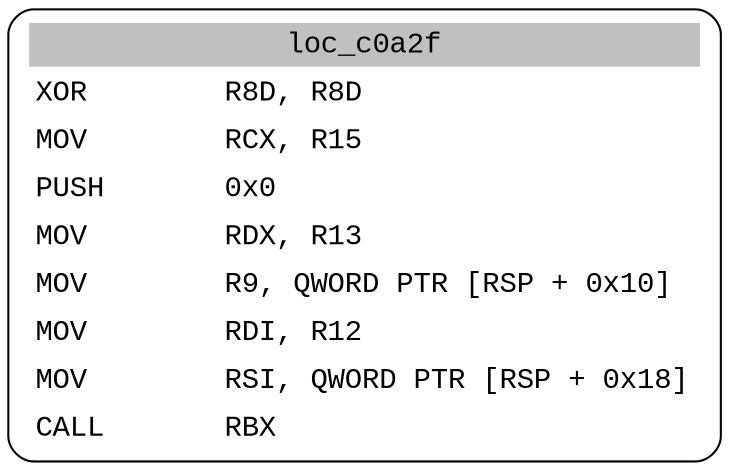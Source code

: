 digraph asm_graph {
1941 [
shape="Mrecord" fontname="Courier New"label =<<table border="0" cellborder="0" cellpadding="3"><tr><td align="center" colspan="2" bgcolor="grey">loc_c0a2f</td></tr><tr><td align="left">XOR        R8D, R8D</td></tr><tr><td align="left">MOV        RCX, R15</td></tr><tr><td align="left">PUSH       0x0</td></tr><tr><td align="left">MOV        RDX, R13</td></tr><tr><td align="left">MOV        R9, QWORD PTR [RSP + 0x10]</td></tr><tr><td align="left">MOV        RDI, R12</td></tr><tr><td align="left">MOV        RSI, QWORD PTR [RSP + 0x18]</td></tr><tr><td align="left">CALL       RBX</td></tr></table>> ];
}